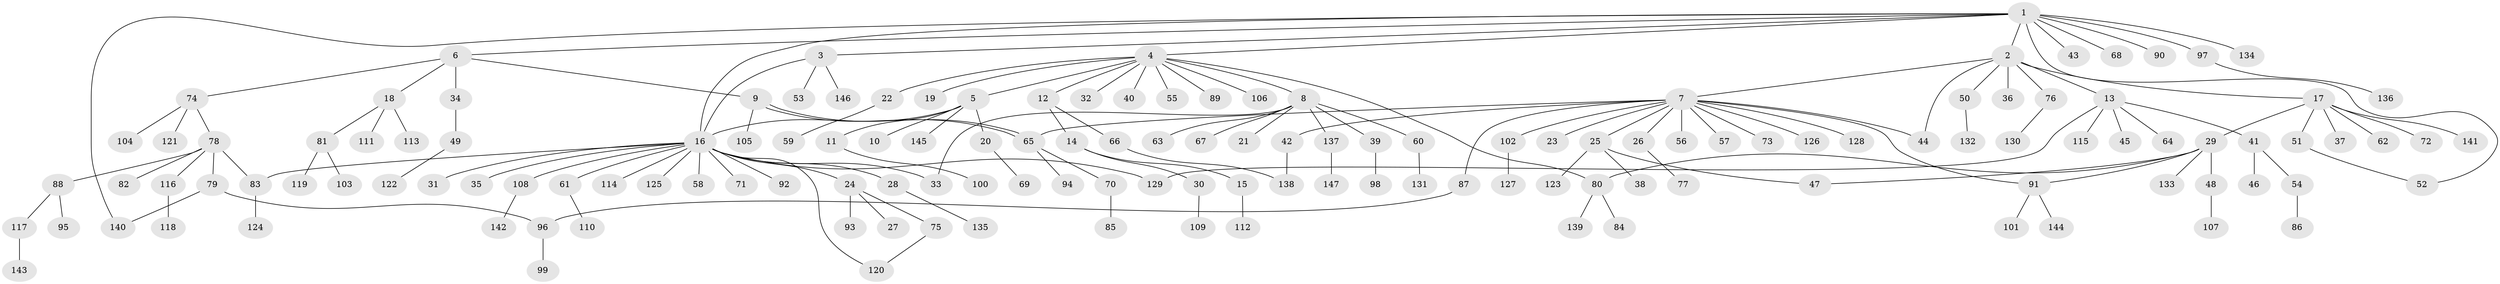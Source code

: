 // coarse degree distribution, {17: 0.017241379310344827, 8: 0.017241379310344827, 1: 0.6724137931034483, 7: 0.034482758620689655, 5: 0.017241379310344827, 4: 0.034482758620689655, 15: 0.017241379310344827, 3: 0.034482758620689655, 2: 0.1206896551724138, 6: 0.034482758620689655}
// Generated by graph-tools (version 1.1) at 2025/18/03/04/25 18:18:23]
// undirected, 147 vertices, 162 edges
graph export_dot {
graph [start="1"]
  node [color=gray90,style=filled];
  1;
  2;
  3;
  4;
  5;
  6;
  7;
  8;
  9;
  10;
  11;
  12;
  13;
  14;
  15;
  16;
  17;
  18;
  19;
  20;
  21;
  22;
  23;
  24;
  25;
  26;
  27;
  28;
  29;
  30;
  31;
  32;
  33;
  34;
  35;
  36;
  37;
  38;
  39;
  40;
  41;
  42;
  43;
  44;
  45;
  46;
  47;
  48;
  49;
  50;
  51;
  52;
  53;
  54;
  55;
  56;
  57;
  58;
  59;
  60;
  61;
  62;
  63;
  64;
  65;
  66;
  67;
  68;
  69;
  70;
  71;
  72;
  73;
  74;
  75;
  76;
  77;
  78;
  79;
  80;
  81;
  82;
  83;
  84;
  85;
  86;
  87;
  88;
  89;
  90;
  91;
  92;
  93;
  94;
  95;
  96;
  97;
  98;
  99;
  100;
  101;
  102;
  103;
  104;
  105;
  106;
  107;
  108;
  109;
  110;
  111;
  112;
  113;
  114;
  115;
  116;
  117;
  118;
  119;
  120;
  121;
  122;
  123;
  124;
  125;
  126;
  127;
  128;
  129;
  130;
  131;
  132;
  133;
  134;
  135;
  136;
  137;
  138;
  139;
  140;
  141;
  142;
  143;
  144;
  145;
  146;
  147;
  1 -- 2;
  1 -- 3;
  1 -- 4;
  1 -- 6;
  1 -- 16;
  1 -- 43;
  1 -- 52;
  1 -- 68;
  1 -- 90;
  1 -- 97;
  1 -- 134;
  1 -- 140;
  2 -- 7;
  2 -- 13;
  2 -- 17;
  2 -- 36;
  2 -- 44;
  2 -- 50;
  2 -- 76;
  3 -- 16;
  3 -- 53;
  3 -- 146;
  4 -- 5;
  4 -- 8;
  4 -- 12;
  4 -- 19;
  4 -- 22;
  4 -- 32;
  4 -- 40;
  4 -- 55;
  4 -- 80;
  4 -- 89;
  4 -- 106;
  5 -- 10;
  5 -- 11;
  5 -- 16;
  5 -- 20;
  5 -- 145;
  6 -- 9;
  6 -- 18;
  6 -- 34;
  6 -- 74;
  7 -- 23;
  7 -- 25;
  7 -- 26;
  7 -- 42;
  7 -- 44;
  7 -- 56;
  7 -- 57;
  7 -- 65;
  7 -- 73;
  7 -- 87;
  7 -- 91;
  7 -- 102;
  7 -- 126;
  7 -- 128;
  8 -- 21;
  8 -- 33;
  8 -- 39;
  8 -- 60;
  8 -- 63;
  8 -- 67;
  8 -- 137;
  9 -- 65;
  9 -- 65;
  9 -- 105;
  11 -- 100;
  12 -- 14;
  12 -- 66;
  13 -- 41;
  13 -- 45;
  13 -- 64;
  13 -- 115;
  13 -- 129;
  14 -- 15;
  14 -- 30;
  15 -- 112;
  16 -- 24;
  16 -- 28;
  16 -- 31;
  16 -- 33;
  16 -- 35;
  16 -- 58;
  16 -- 61;
  16 -- 71;
  16 -- 83;
  16 -- 92;
  16 -- 108;
  16 -- 114;
  16 -- 120;
  16 -- 125;
  16 -- 129;
  17 -- 29;
  17 -- 37;
  17 -- 51;
  17 -- 62;
  17 -- 72;
  17 -- 141;
  18 -- 81;
  18 -- 111;
  18 -- 113;
  20 -- 69;
  22 -- 59;
  24 -- 27;
  24 -- 75;
  24 -- 93;
  25 -- 38;
  25 -- 47;
  25 -- 123;
  26 -- 77;
  28 -- 135;
  29 -- 47;
  29 -- 48;
  29 -- 80;
  29 -- 91;
  29 -- 133;
  30 -- 109;
  34 -- 49;
  39 -- 98;
  41 -- 46;
  41 -- 54;
  42 -- 138;
  48 -- 107;
  49 -- 122;
  50 -- 132;
  51 -- 52;
  54 -- 86;
  60 -- 131;
  61 -- 110;
  65 -- 70;
  65 -- 94;
  66 -- 138;
  70 -- 85;
  74 -- 78;
  74 -- 104;
  74 -- 121;
  75 -- 120;
  76 -- 130;
  78 -- 79;
  78 -- 82;
  78 -- 83;
  78 -- 88;
  78 -- 116;
  79 -- 96;
  79 -- 140;
  80 -- 84;
  80 -- 139;
  81 -- 103;
  81 -- 119;
  83 -- 124;
  87 -- 96;
  88 -- 95;
  88 -- 117;
  91 -- 101;
  91 -- 144;
  96 -- 99;
  97 -- 136;
  102 -- 127;
  108 -- 142;
  116 -- 118;
  117 -- 143;
  137 -- 147;
}
